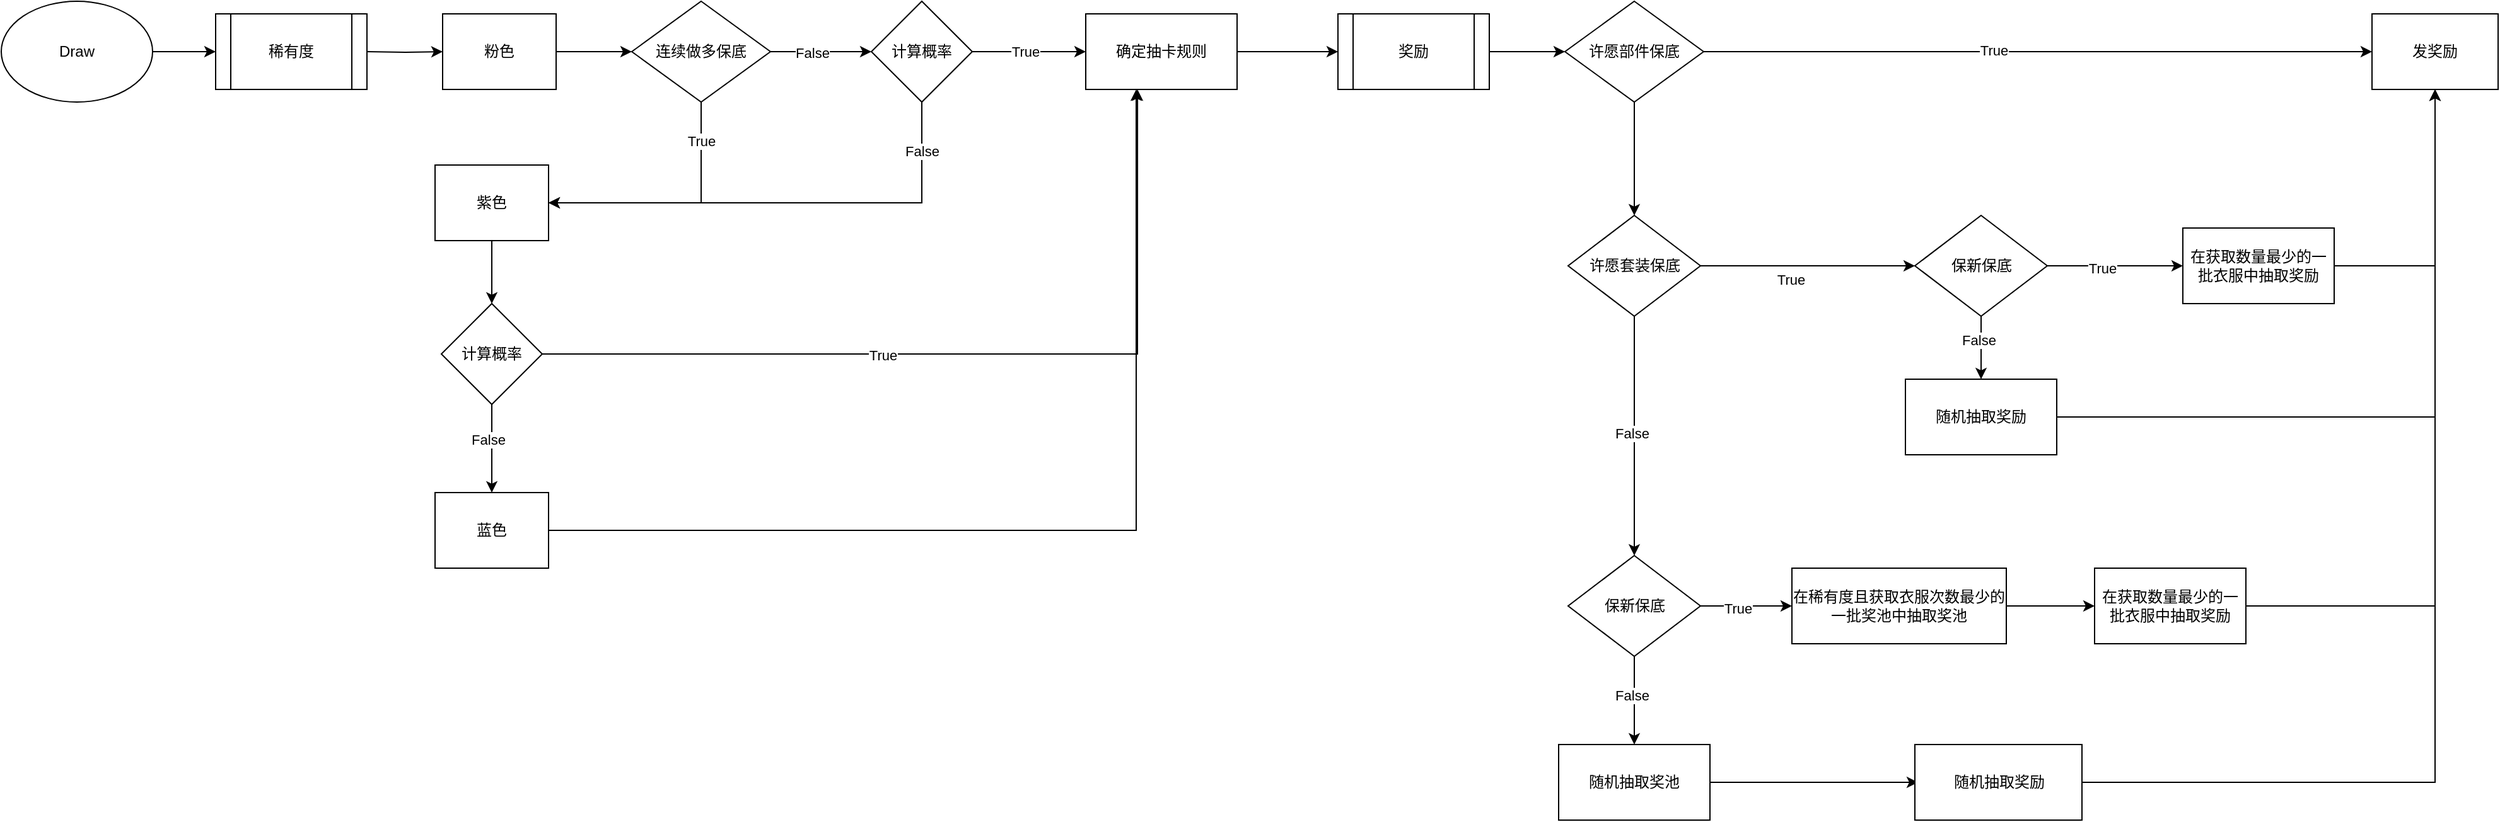 <mxfile version="26.0.14">
  <diagram name="第 1 页" id="WqyXAUBNhNQGOXnJ9rBt">
    <mxGraphModel dx="1434" dy="738" grid="1" gridSize="10" guides="1" tooltips="1" connect="1" arrows="1" fold="1" page="1" pageScale="1" pageWidth="827" pageHeight="1169" math="0" shadow="0">
      <root>
        <mxCell id="0" />
        <mxCell id="1" parent="0" />
        <mxCell id="dku_ojpSadkpaKUjPToD-3" value="" style="edgeStyle=orthogonalEdgeStyle;rounded=0;orthogonalLoop=1;jettySize=auto;html=1;" edge="1" parent="1">
          <mxGeometry relative="1" as="geometry">
            <mxPoint x="140" y="280" as="sourcePoint" />
            <mxPoint x="190" y="280" as="targetPoint" />
          </mxGeometry>
        </mxCell>
        <mxCell id="dku_ojpSadkpaKUjPToD-5" value="" style="edgeStyle=orthogonalEdgeStyle;rounded=0;orthogonalLoop=1;jettySize=auto;html=1;entryX=0;entryY=0.5;entryDx=0;entryDy=0;" edge="1" parent="1" target="dku_ojpSadkpaKUjPToD-58">
          <mxGeometry relative="1" as="geometry">
            <mxPoint x="310" y="280" as="sourcePoint" />
            <mxPoint x="374" y="280" as="targetPoint" />
          </mxGeometry>
        </mxCell>
        <mxCell id="dku_ojpSadkpaKUjPToD-43" value="" style="edgeStyle=orthogonalEdgeStyle;rounded=0;orthogonalLoop=1;jettySize=auto;html=1;entryX=0.5;entryY=0;entryDx=0;entryDy=0;exitX=0.5;exitY=1;exitDx=0;exitDy=0;" edge="1" parent="1" source="dku_ojpSadkpaKUjPToD-63" target="dku_ojpSadkpaKUjPToD-44">
          <mxGeometry relative="1" as="geometry">
            <mxPoint x="414" y="440" as="sourcePoint" />
            <mxPoint x="414" y="480" as="targetPoint" />
          </mxGeometry>
        </mxCell>
        <mxCell id="dku_ojpSadkpaKUjPToD-17" value="" style="edgeStyle=orthogonalEdgeStyle;rounded=0;orthogonalLoop=1;jettySize=auto;html=1;" edge="1" parent="1" source="dku_ojpSadkpaKUjPToD-13" target="dku_ojpSadkpaKUjPToD-23">
          <mxGeometry relative="1" as="geometry">
            <mxPoint x="707" y="280" as="targetPoint" />
          </mxGeometry>
        </mxCell>
        <mxCell id="dku_ojpSadkpaKUjPToD-19" value="False" style="edgeLabel;html=1;align=center;verticalAlign=middle;resizable=0;points=[];" vertex="1" connectable="0" parent="dku_ojpSadkpaKUjPToD-17">
          <mxGeometry x="-0.173" y="-1" relative="1" as="geometry">
            <mxPoint as="offset" />
          </mxGeometry>
        </mxCell>
        <mxCell id="dku_ojpSadkpaKUjPToD-13" value="连续做多保底" style="rhombus;whiteSpace=wrap;html=1;rounded=0;" vertex="1" parent="1">
          <mxGeometry x="520" y="240" width="110" height="80" as="geometry" />
        </mxCell>
        <mxCell id="dku_ojpSadkpaKUjPToD-21" value="" style="endArrow=classic;html=1;rounded=0;exitX=0.5;exitY=1;exitDx=0;exitDy=0;entryX=1;entryY=0.5;entryDx=0;entryDy=0;" edge="1" parent="1" source="dku_ojpSadkpaKUjPToD-13">
          <mxGeometry width="50" height="50" relative="1" as="geometry">
            <mxPoint x="390" y="410" as="sourcePoint" />
            <mxPoint x="454" y="400" as="targetPoint" />
            <Array as="points">
              <mxPoint x="575" y="400" />
            </Array>
          </mxGeometry>
        </mxCell>
        <mxCell id="dku_ojpSadkpaKUjPToD-31" value="True" style="edgeLabel;html=1;align=center;verticalAlign=middle;resizable=0;points=[];" vertex="1" connectable="0" parent="dku_ojpSadkpaKUjPToD-21">
          <mxGeometry x="-0.692" relative="1" as="geometry">
            <mxPoint as="offset" />
          </mxGeometry>
        </mxCell>
        <mxCell id="dku_ojpSadkpaKUjPToD-28" value="" style="edgeStyle=orthogonalEdgeStyle;rounded=0;orthogonalLoop=1;jettySize=auto;html=1;" edge="1" parent="1" source="dku_ojpSadkpaKUjPToD-23" target="dku_ojpSadkpaKUjPToD-27">
          <mxGeometry relative="1" as="geometry" />
        </mxCell>
        <mxCell id="dku_ojpSadkpaKUjPToD-29" value="True" style="edgeLabel;html=1;align=center;verticalAlign=middle;resizable=0;points=[];" vertex="1" connectable="0" parent="dku_ojpSadkpaKUjPToD-28">
          <mxGeometry x="-0.067" relative="1" as="geometry">
            <mxPoint as="offset" />
          </mxGeometry>
        </mxCell>
        <mxCell id="dku_ojpSadkpaKUjPToD-23" value="计算概率" style="rhombus;whiteSpace=wrap;html=1;" vertex="1" parent="1">
          <mxGeometry x="710" y="240" width="80" height="80" as="geometry" />
        </mxCell>
        <mxCell id="dku_ojpSadkpaKUjPToD-27" value="确定抽卡规则" style="whiteSpace=wrap;html=1;" vertex="1" parent="1">
          <mxGeometry x="880" y="250" width="120" height="60" as="geometry" />
        </mxCell>
        <mxCell id="dku_ojpSadkpaKUjPToD-32" value="" style="endArrow=classic;html=1;rounded=0;exitX=0.5;exitY=1;exitDx=0;exitDy=0;entryX=1;entryY=0.5;entryDx=0;entryDy=0;" edge="1" parent="1" source="dku_ojpSadkpaKUjPToD-23">
          <mxGeometry width="50" height="50" relative="1" as="geometry">
            <mxPoint x="790" y="400" as="sourcePoint" />
            <mxPoint x="454" y="400" as="targetPoint" />
            <Array as="points">
              <mxPoint x="750" y="400" />
            </Array>
          </mxGeometry>
        </mxCell>
        <mxCell id="dku_ojpSadkpaKUjPToD-33" value="False" style="edgeLabel;html=1;align=center;verticalAlign=middle;resizable=0;points=[];" vertex="1" connectable="0" parent="dku_ojpSadkpaKUjPToD-32">
          <mxGeometry x="-0.795" y="-2" relative="1" as="geometry">
            <mxPoint x="2" as="offset" />
          </mxGeometry>
        </mxCell>
        <mxCell id="dku_ojpSadkpaKUjPToD-44" value="计算概率" style="rhombus;whiteSpace=wrap;html=1;" vertex="1" parent="1">
          <mxGeometry x="369" y="480" width="80" height="80" as="geometry" />
        </mxCell>
        <mxCell id="dku_ojpSadkpaKUjPToD-52" value="" style="endArrow=classic;html=1;rounded=0;exitX=1;exitY=0.5;exitDx=0;exitDy=0;entryX=0.342;entryY=1;entryDx=0;entryDy=0;entryPerimeter=0;" edge="1" parent="1" source="dku_ojpSadkpaKUjPToD-44" target="dku_ojpSadkpaKUjPToD-27">
          <mxGeometry width="50" height="50" relative="1" as="geometry">
            <mxPoint x="390" y="410" as="sourcePoint" />
            <mxPoint x="940" y="530" as="targetPoint" />
            <Array as="points">
              <mxPoint x="921" y="520" />
            </Array>
          </mxGeometry>
        </mxCell>
        <mxCell id="dku_ojpSadkpaKUjPToD-54" value="True" style="edgeLabel;html=1;align=center;verticalAlign=middle;resizable=0;points=[];" vertex="1" connectable="0" parent="dku_ojpSadkpaKUjPToD-52">
          <mxGeometry x="-0.209" y="-1" relative="1" as="geometry">
            <mxPoint as="offset" />
          </mxGeometry>
        </mxCell>
        <mxCell id="dku_ojpSadkpaKUjPToD-55" value="" style="endArrow=classic;html=1;rounded=0;exitX=0.5;exitY=1;exitDx=0;exitDy=0;entryX=0.5;entryY=0;entryDx=0;entryDy=0;" edge="1" parent="1" source="dku_ojpSadkpaKUjPToD-44" target="dku_ojpSadkpaKUjPToD-69">
          <mxGeometry width="50" height="50" relative="1" as="geometry">
            <mxPoint x="390" y="410" as="sourcePoint" />
            <mxPoint x="409" y="620" as="targetPoint" />
          </mxGeometry>
        </mxCell>
        <mxCell id="dku_ojpSadkpaKUjPToD-57" value="False" style="edgeLabel;html=1;align=center;verticalAlign=middle;resizable=0;points=[];" vertex="1" connectable="0" parent="dku_ojpSadkpaKUjPToD-55">
          <mxGeometry x="-0.2" y="-3" relative="1" as="geometry">
            <mxPoint as="offset" />
          </mxGeometry>
        </mxCell>
        <mxCell id="dku_ojpSadkpaKUjPToD-56" value="" style="endArrow=classic;html=1;rounded=0;exitX=1;exitY=0.5;exitDx=0;exitDy=0;" edge="1" parent="1">
          <mxGeometry width="50" height="50" relative="1" as="geometry">
            <mxPoint x="449" y="660" as="sourcePoint" />
            <mxPoint x="920" y="310" as="targetPoint" />
            <Array as="points">
              <mxPoint x="920" y="660" />
            </Array>
          </mxGeometry>
        </mxCell>
        <mxCell id="dku_ojpSadkpaKUjPToD-58" value="粉色" style="rounded=0;whiteSpace=wrap;html=1;" vertex="1" parent="1">
          <mxGeometry x="370" y="250" width="90" height="60" as="geometry" />
        </mxCell>
        <mxCell id="dku_ojpSadkpaKUjPToD-60" value="" style="endArrow=classic;html=1;rounded=0;exitX=1;exitY=0.5;exitDx=0;exitDy=0;entryX=0;entryY=0.5;entryDx=0;entryDy=0;" edge="1" parent="1" source="dku_ojpSadkpaKUjPToD-58" target="dku_ojpSadkpaKUjPToD-13">
          <mxGeometry width="50" height="50" relative="1" as="geometry">
            <mxPoint x="510" y="260" as="sourcePoint" />
            <mxPoint x="560" y="210" as="targetPoint" />
          </mxGeometry>
        </mxCell>
        <mxCell id="dku_ojpSadkpaKUjPToD-63" value="紫色" style="rounded=0;whiteSpace=wrap;html=1;" vertex="1" parent="1">
          <mxGeometry x="364" y="370" width="90" height="60" as="geometry" />
        </mxCell>
        <mxCell id="dku_ojpSadkpaKUjPToD-69" value="蓝色" style="rounded=0;whiteSpace=wrap;html=1;" vertex="1" parent="1">
          <mxGeometry x="364" y="630" width="90" height="60" as="geometry" />
        </mxCell>
        <mxCell id="dku_ojpSadkpaKUjPToD-70" value="" style="endArrow=classic;html=1;rounded=0;exitX=1;exitY=0.5;exitDx=0;exitDy=0;" edge="1" parent="1" source="dku_ojpSadkpaKUjPToD-27">
          <mxGeometry width="50" height="50" relative="1" as="geometry">
            <mxPoint x="1040" y="290" as="sourcePoint" />
            <mxPoint x="1080" y="280" as="targetPoint" />
          </mxGeometry>
        </mxCell>
        <mxCell id="dku_ojpSadkpaKUjPToD-73" value="Draw" style="ellipse;whiteSpace=wrap;html=1;" vertex="1" parent="1">
          <mxGeometry x="20" y="240" width="120" height="80" as="geometry" />
        </mxCell>
        <mxCell id="dku_ojpSadkpaKUjPToD-74" value="稀有度" style="shape=process;whiteSpace=wrap;html=1;backgroundOutline=1;" vertex="1" parent="1">
          <mxGeometry x="190" y="250" width="120" height="60" as="geometry" />
        </mxCell>
        <mxCell id="dku_ojpSadkpaKUjPToD-77" value="" style="edgeStyle=orthogonalEdgeStyle;rounded=0;orthogonalLoop=1;jettySize=auto;html=1;" edge="1" parent="1" source="dku_ojpSadkpaKUjPToD-75">
          <mxGeometry relative="1" as="geometry">
            <mxPoint x="1260" y="280" as="targetPoint" />
          </mxGeometry>
        </mxCell>
        <mxCell id="dku_ojpSadkpaKUjPToD-75" value="奖励" style="shape=process;whiteSpace=wrap;html=1;backgroundOutline=1;" vertex="1" parent="1">
          <mxGeometry x="1080" y="250" width="120" height="60" as="geometry" />
        </mxCell>
        <mxCell id="dku_ojpSadkpaKUjPToD-83" value="" style="edgeStyle=orthogonalEdgeStyle;rounded=0;orthogonalLoop=1;jettySize=auto;html=1;" edge="1" parent="1" source="dku_ojpSadkpaKUjPToD-80" target="dku_ojpSadkpaKUjPToD-82">
          <mxGeometry relative="1" as="geometry" />
        </mxCell>
        <mxCell id="dku_ojpSadkpaKUjPToD-85" value="True" style="edgeLabel;html=1;align=center;verticalAlign=middle;resizable=0;points=[];" vertex="1" connectable="0" parent="dku_ojpSadkpaKUjPToD-83">
          <mxGeometry x="-0.133" y="1" relative="1" as="geometry">
            <mxPoint as="offset" />
          </mxGeometry>
        </mxCell>
        <mxCell id="dku_ojpSadkpaKUjPToD-87" value="" style="edgeStyle=orthogonalEdgeStyle;rounded=0;orthogonalLoop=1;jettySize=auto;html=1;" edge="1" parent="1" source="dku_ojpSadkpaKUjPToD-80" target="dku_ojpSadkpaKUjPToD-86">
          <mxGeometry relative="1" as="geometry" />
        </mxCell>
        <mxCell id="dku_ojpSadkpaKUjPToD-80" value="许愿部件保底" style="rhombus;whiteSpace=wrap;html=1;" vertex="1" parent="1">
          <mxGeometry x="1260" y="240" width="110" height="80" as="geometry" />
        </mxCell>
        <mxCell id="dku_ojpSadkpaKUjPToD-82" value="发奖励" style="whiteSpace=wrap;html=1;" vertex="1" parent="1">
          <mxGeometry x="1900" y="250" width="100" height="60" as="geometry" />
        </mxCell>
        <mxCell id="dku_ojpSadkpaKUjPToD-89" value="" style="edgeStyle=orthogonalEdgeStyle;rounded=0;orthogonalLoop=1;jettySize=auto;html=1;" edge="1" parent="1" source="dku_ojpSadkpaKUjPToD-86" target="dku_ojpSadkpaKUjPToD-88">
          <mxGeometry relative="1" as="geometry" />
        </mxCell>
        <mxCell id="dku_ojpSadkpaKUjPToD-92" value="True" style="edgeLabel;html=1;align=center;verticalAlign=middle;resizable=0;points=[];" vertex="1" connectable="0" parent="dku_ojpSadkpaKUjPToD-89">
          <mxGeometry x="-0.12" y="2" relative="1" as="geometry">
            <mxPoint x="-4" y="13" as="offset" />
          </mxGeometry>
        </mxCell>
        <mxCell id="dku_ojpSadkpaKUjPToD-99" style="edgeStyle=orthogonalEdgeStyle;rounded=0;orthogonalLoop=1;jettySize=auto;html=1;exitX=0.5;exitY=1;exitDx=0;exitDy=0;" edge="1" parent="1" source="dku_ojpSadkpaKUjPToD-86">
          <mxGeometry relative="1" as="geometry">
            <mxPoint x="1315" y="680" as="targetPoint" />
            <mxPoint x="1310" y="480" as="sourcePoint" />
          </mxGeometry>
        </mxCell>
        <mxCell id="dku_ojpSadkpaKUjPToD-100" value="False" style="edgeLabel;html=1;align=center;verticalAlign=middle;resizable=0;points=[];" vertex="1" connectable="0" parent="dku_ojpSadkpaKUjPToD-99">
          <mxGeometry x="-0.031" y="-2" relative="1" as="geometry">
            <mxPoint as="offset" />
          </mxGeometry>
        </mxCell>
        <mxCell id="dku_ojpSadkpaKUjPToD-86" value="许愿套装保底" style="rhombus;whiteSpace=wrap;html=1;" vertex="1" parent="1">
          <mxGeometry x="1262.5" y="410" width="105" height="80" as="geometry" />
        </mxCell>
        <mxCell id="dku_ojpSadkpaKUjPToD-91" value="" style="edgeStyle=orthogonalEdgeStyle;rounded=0;orthogonalLoop=1;jettySize=auto;html=1;" edge="1" parent="1" source="dku_ojpSadkpaKUjPToD-88" target="dku_ojpSadkpaKUjPToD-90">
          <mxGeometry relative="1" as="geometry" />
        </mxCell>
        <mxCell id="dku_ojpSadkpaKUjPToD-93" value="True" style="edgeLabel;html=1;align=center;verticalAlign=middle;resizable=0;points=[];" vertex="1" connectable="0" parent="dku_ojpSadkpaKUjPToD-91">
          <mxGeometry x="-0.2" y="-2" relative="1" as="geometry">
            <mxPoint as="offset" />
          </mxGeometry>
        </mxCell>
        <mxCell id="dku_ojpSadkpaKUjPToD-95" value="" style="edgeStyle=orthogonalEdgeStyle;rounded=0;orthogonalLoop=1;jettySize=auto;html=1;" edge="1" parent="1" source="dku_ojpSadkpaKUjPToD-88" target="dku_ojpSadkpaKUjPToD-94">
          <mxGeometry relative="1" as="geometry" />
        </mxCell>
        <mxCell id="dku_ojpSadkpaKUjPToD-96" value="False" style="edgeLabel;html=1;align=center;verticalAlign=middle;resizable=0;points=[];" vertex="1" connectable="0" parent="dku_ojpSadkpaKUjPToD-95">
          <mxGeometry x="-0.24" y="-2" relative="1" as="geometry">
            <mxPoint as="offset" />
          </mxGeometry>
        </mxCell>
        <mxCell id="dku_ojpSadkpaKUjPToD-88" value="保新保底" style="rhombus;whiteSpace=wrap;html=1;" vertex="1" parent="1">
          <mxGeometry x="1537.5" y="410" width="105" height="80" as="geometry" />
        </mxCell>
        <mxCell id="dku_ojpSadkpaKUjPToD-90" value="在获取数量最少的一批衣服中抽取奖励" style="whiteSpace=wrap;html=1;" vertex="1" parent="1">
          <mxGeometry x="1750" y="420" width="120" height="60" as="geometry" />
        </mxCell>
        <mxCell id="dku_ojpSadkpaKUjPToD-94" value="随机抽取奖励" style="whiteSpace=wrap;html=1;" vertex="1" parent="1">
          <mxGeometry x="1530" y="540" width="120" height="60" as="geometry" />
        </mxCell>
        <mxCell id="dku_ojpSadkpaKUjPToD-97" value="" style="endArrow=classic;html=1;rounded=0;exitX=1;exitY=0.5;exitDx=0;exitDy=0;entryX=0.5;entryY=1;entryDx=0;entryDy=0;" edge="1" parent="1" source="dku_ojpSadkpaKUjPToD-94" target="dku_ojpSadkpaKUjPToD-82">
          <mxGeometry width="50" height="50" relative="1" as="geometry">
            <mxPoint x="1670" y="550" as="sourcePoint" />
            <mxPoint x="1720" y="500" as="targetPoint" />
            <Array as="points">
              <mxPoint x="1950" y="570" />
            </Array>
          </mxGeometry>
        </mxCell>
        <mxCell id="dku_ojpSadkpaKUjPToD-98" value="" style="endArrow=none;html=1;rounded=0;entryX=1;entryY=0.5;entryDx=0;entryDy=0;" edge="1" parent="1" target="dku_ojpSadkpaKUjPToD-90">
          <mxGeometry width="50" height="50" relative="1" as="geometry">
            <mxPoint x="1950" y="450" as="sourcePoint" />
            <mxPoint x="1547.5" y="500" as="targetPoint" />
          </mxGeometry>
        </mxCell>
        <mxCell id="dku_ojpSadkpaKUjPToD-103" value="" style="edgeStyle=orthogonalEdgeStyle;rounded=0;orthogonalLoop=1;jettySize=auto;html=1;" edge="1" parent="1" source="dku_ojpSadkpaKUjPToD-101" target="dku_ojpSadkpaKUjPToD-102">
          <mxGeometry relative="1" as="geometry" />
        </mxCell>
        <mxCell id="dku_ojpSadkpaKUjPToD-109" value="True" style="edgeLabel;html=1;align=center;verticalAlign=middle;resizable=0;points=[];" vertex="1" connectable="0" parent="dku_ojpSadkpaKUjPToD-103">
          <mxGeometry x="-0.214" y="-2" relative="1" as="geometry">
            <mxPoint x="1" as="offset" />
          </mxGeometry>
        </mxCell>
        <mxCell id="dku_ojpSadkpaKUjPToD-107" style="edgeStyle=orthogonalEdgeStyle;rounded=0;orthogonalLoop=1;jettySize=auto;html=1;exitX=0.5;exitY=1;exitDx=0;exitDy=0;" edge="1" parent="1" source="dku_ojpSadkpaKUjPToD-101">
          <mxGeometry relative="1" as="geometry">
            <mxPoint x="1315" y="830" as="targetPoint" />
          </mxGeometry>
        </mxCell>
        <mxCell id="dku_ojpSadkpaKUjPToD-110" value="False" style="edgeLabel;html=1;align=center;verticalAlign=middle;resizable=0;points=[];" vertex="1" connectable="0" parent="dku_ojpSadkpaKUjPToD-107">
          <mxGeometry x="-0.121" y="-2" relative="1" as="geometry">
            <mxPoint as="offset" />
          </mxGeometry>
        </mxCell>
        <mxCell id="dku_ojpSadkpaKUjPToD-101" value="保新保底" style="rhombus;whiteSpace=wrap;html=1;" vertex="1" parent="1">
          <mxGeometry x="1262.5" y="680" width="105" height="80" as="geometry" />
        </mxCell>
        <mxCell id="dku_ojpSadkpaKUjPToD-105" style="edgeStyle=orthogonalEdgeStyle;rounded=0;orthogonalLoop=1;jettySize=auto;html=1;exitX=1;exitY=0.5;exitDx=0;exitDy=0;entryX=0;entryY=0.5;entryDx=0;entryDy=0;" edge="1" parent="1" source="dku_ojpSadkpaKUjPToD-102" target="dku_ojpSadkpaKUjPToD-104">
          <mxGeometry relative="1" as="geometry" />
        </mxCell>
        <mxCell id="dku_ojpSadkpaKUjPToD-102" value="在稀有度且获取衣服次数最少的一批奖池中抽取奖池" style="whiteSpace=wrap;html=1;" vertex="1" parent="1">
          <mxGeometry x="1440" y="690" width="170" height="60" as="geometry" />
        </mxCell>
        <mxCell id="dku_ojpSadkpaKUjPToD-106" style="edgeStyle=orthogonalEdgeStyle;rounded=0;orthogonalLoop=1;jettySize=auto;html=1;exitX=1;exitY=0.5;exitDx=0;exitDy=0;entryX=0.5;entryY=1;entryDx=0;entryDy=0;" edge="1" parent="1" source="dku_ojpSadkpaKUjPToD-104" target="dku_ojpSadkpaKUjPToD-82">
          <mxGeometry relative="1" as="geometry" />
        </mxCell>
        <mxCell id="dku_ojpSadkpaKUjPToD-104" value="在获取数量最少的一批衣服中抽取奖励" style="whiteSpace=wrap;html=1;" vertex="1" parent="1">
          <mxGeometry x="1680" y="690" width="120" height="60" as="geometry" />
        </mxCell>
        <mxCell id="dku_ojpSadkpaKUjPToD-111" style="edgeStyle=orthogonalEdgeStyle;rounded=0;orthogonalLoop=1;jettySize=auto;html=1;exitX=1;exitY=0.5;exitDx=0;exitDy=0;" edge="1" parent="1" source="dku_ojpSadkpaKUjPToD-108">
          <mxGeometry relative="1" as="geometry">
            <mxPoint x="1540" y="860" as="targetPoint" />
          </mxGeometry>
        </mxCell>
        <mxCell id="dku_ojpSadkpaKUjPToD-108" value="随机抽取奖池" style="whiteSpace=wrap;html=1;" vertex="1" parent="1">
          <mxGeometry x="1255" y="830" width="120" height="60" as="geometry" />
        </mxCell>
        <mxCell id="dku_ojpSadkpaKUjPToD-113" style="edgeStyle=orthogonalEdgeStyle;rounded=0;orthogonalLoop=1;jettySize=auto;html=1;exitX=1;exitY=0.5;exitDx=0;exitDy=0;entryX=0.5;entryY=1;entryDx=0;entryDy=0;" edge="1" parent="1" source="dku_ojpSadkpaKUjPToD-112" target="dku_ojpSadkpaKUjPToD-82">
          <mxGeometry relative="1" as="geometry" />
        </mxCell>
        <mxCell id="dku_ojpSadkpaKUjPToD-112" value="随机抽取奖励" style="whiteSpace=wrap;html=1;" vertex="1" parent="1">
          <mxGeometry x="1537.5" y="830" width="132.5" height="60" as="geometry" />
        </mxCell>
      </root>
    </mxGraphModel>
  </diagram>
</mxfile>
